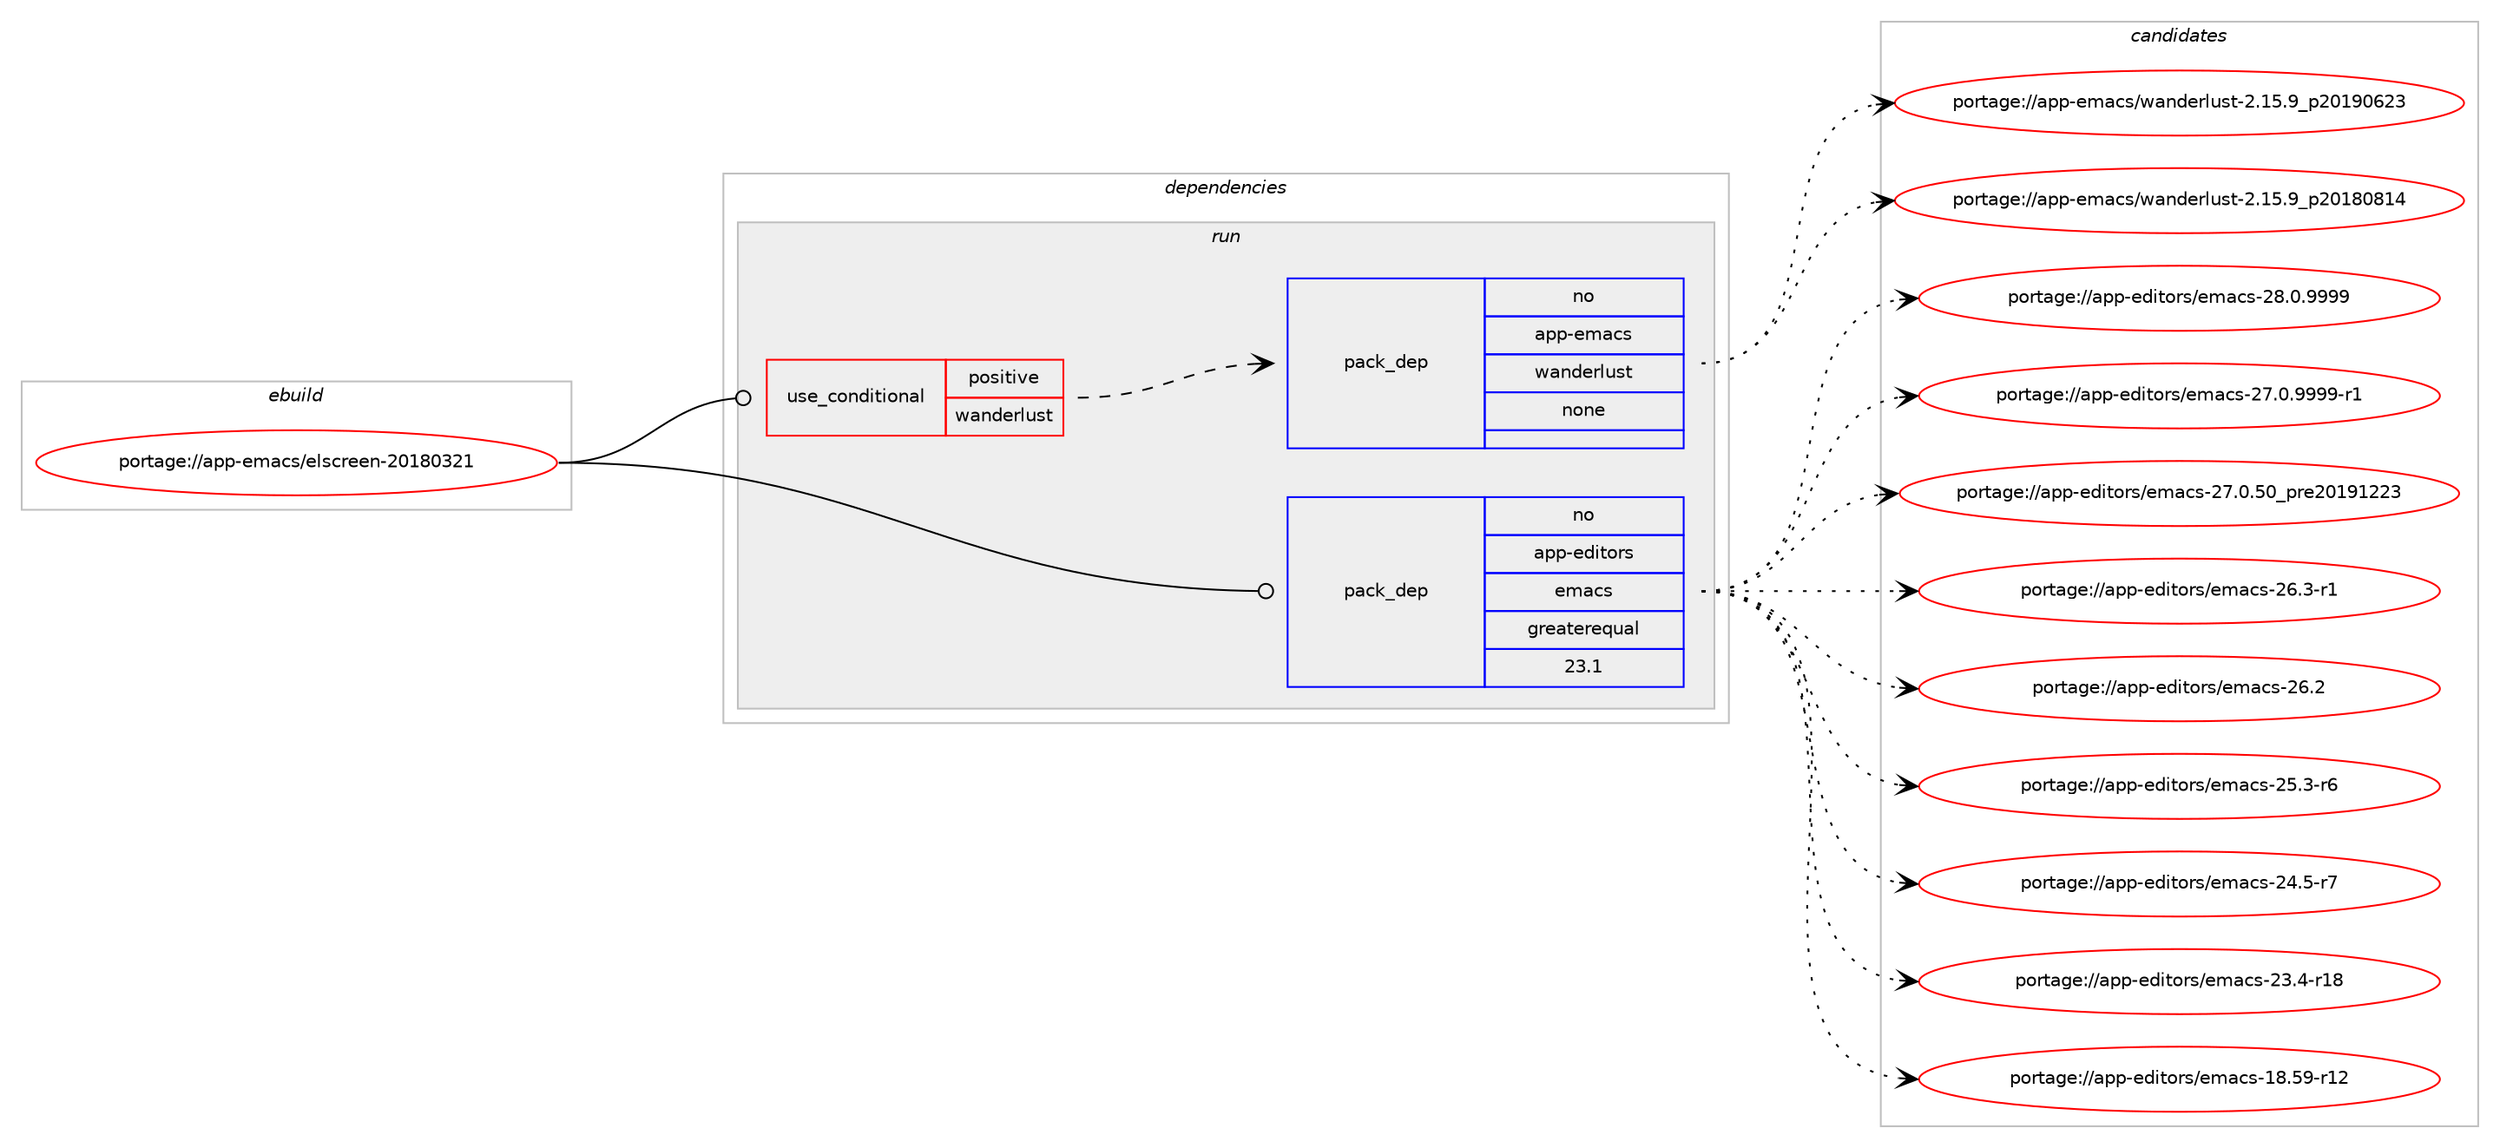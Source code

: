 digraph prolog {

# *************
# Graph options
# *************

newrank=true;
concentrate=true;
compound=true;
graph [rankdir=LR,fontname=Helvetica,fontsize=10,ranksep=1.5];#, ranksep=2.5, nodesep=0.2];
edge  [arrowhead=vee];
node  [fontname=Helvetica,fontsize=10];

# **********
# The ebuild
# **********

subgraph cluster_leftcol {
color=gray;
rank=same;
label=<<i>ebuild</i>>;
id [label="portage://app-emacs/elscreen-20180321", color=red, width=4, href="../app-emacs/elscreen-20180321.svg"];
}

# ****************
# The dependencies
# ****************

subgraph cluster_midcol {
color=gray;
label=<<i>dependencies</i>>;
subgraph cluster_compile {
fillcolor="#eeeeee";
style=filled;
label=<<i>compile</i>>;
}
subgraph cluster_compileandrun {
fillcolor="#eeeeee";
style=filled;
label=<<i>compile and run</i>>;
}
subgraph cluster_run {
fillcolor="#eeeeee";
style=filled;
label=<<i>run</i>>;
subgraph cond149260 {
dependency634152 [label=<<TABLE BORDER="0" CELLBORDER="1" CELLSPACING="0" CELLPADDING="4"><TR><TD ROWSPAN="3" CELLPADDING="10">use_conditional</TD></TR><TR><TD>positive</TD></TR><TR><TD>wanderlust</TD></TR></TABLE>>, shape=none, color=red];
subgraph pack476479 {
dependency634153 [label=<<TABLE BORDER="0" CELLBORDER="1" CELLSPACING="0" CELLPADDING="4" WIDTH="220"><TR><TD ROWSPAN="6" CELLPADDING="30">pack_dep</TD></TR><TR><TD WIDTH="110">no</TD></TR><TR><TD>app-emacs</TD></TR><TR><TD>wanderlust</TD></TR><TR><TD>none</TD></TR><TR><TD></TD></TR></TABLE>>, shape=none, color=blue];
}
dependency634152:e -> dependency634153:w [weight=20,style="dashed",arrowhead="vee"];
}
id:e -> dependency634152:w [weight=20,style="solid",arrowhead="odot"];
subgraph pack476480 {
dependency634154 [label=<<TABLE BORDER="0" CELLBORDER="1" CELLSPACING="0" CELLPADDING="4" WIDTH="220"><TR><TD ROWSPAN="6" CELLPADDING="30">pack_dep</TD></TR><TR><TD WIDTH="110">no</TD></TR><TR><TD>app-editors</TD></TR><TR><TD>emacs</TD></TR><TR><TD>greaterequal</TD></TR><TR><TD>23.1</TD></TR></TABLE>>, shape=none, color=blue];
}
id:e -> dependency634154:w [weight=20,style="solid",arrowhead="odot"];
}
}

# **************
# The candidates
# **************

subgraph cluster_choices {
rank=same;
color=gray;
label=<<i>candidates</i>>;

subgraph choice476479 {
color=black;
nodesep=1;
choice97112112451011099799115471199711010010111410811711511645504649534657951125048495748545051 [label="portage://app-emacs/wanderlust-2.15.9_p20190623", color=red, width=4,href="../app-emacs/wanderlust-2.15.9_p20190623.svg"];
choice97112112451011099799115471199711010010111410811711511645504649534657951125048495648564952 [label="portage://app-emacs/wanderlust-2.15.9_p20180814", color=red, width=4,href="../app-emacs/wanderlust-2.15.9_p20180814.svg"];
dependency634153:e -> choice97112112451011099799115471199711010010111410811711511645504649534657951125048495748545051:w [style=dotted,weight="100"];
dependency634153:e -> choice97112112451011099799115471199711010010111410811711511645504649534657951125048495648564952:w [style=dotted,weight="100"];
}
subgraph choice476480 {
color=black;
nodesep=1;
choice971121124510110010511611111411547101109979911545505646484657575757 [label="portage://app-editors/emacs-28.0.9999", color=red, width=4,href="../app-editors/emacs-28.0.9999.svg"];
choice9711211245101100105116111114115471011099799115455055464846575757574511449 [label="portage://app-editors/emacs-27.0.9999-r1", color=red, width=4,href="../app-editors/emacs-27.0.9999-r1.svg"];
choice97112112451011001051161111141154710110997991154550554648465348951121141015048495749505051 [label="portage://app-editors/emacs-27.0.50_pre20191223", color=red, width=4,href="../app-editors/emacs-27.0.50_pre20191223.svg"];
choice971121124510110010511611111411547101109979911545505446514511449 [label="portage://app-editors/emacs-26.3-r1", color=red, width=4,href="../app-editors/emacs-26.3-r1.svg"];
choice97112112451011001051161111141154710110997991154550544650 [label="portage://app-editors/emacs-26.2", color=red, width=4,href="../app-editors/emacs-26.2.svg"];
choice971121124510110010511611111411547101109979911545505346514511454 [label="portage://app-editors/emacs-25.3-r6", color=red, width=4,href="../app-editors/emacs-25.3-r6.svg"];
choice971121124510110010511611111411547101109979911545505246534511455 [label="portage://app-editors/emacs-24.5-r7", color=red, width=4,href="../app-editors/emacs-24.5-r7.svg"];
choice97112112451011001051161111141154710110997991154550514652451144956 [label="portage://app-editors/emacs-23.4-r18", color=red, width=4,href="../app-editors/emacs-23.4-r18.svg"];
choice9711211245101100105116111114115471011099799115454956465357451144950 [label="portage://app-editors/emacs-18.59-r12", color=red, width=4,href="../app-editors/emacs-18.59-r12.svg"];
dependency634154:e -> choice971121124510110010511611111411547101109979911545505646484657575757:w [style=dotted,weight="100"];
dependency634154:e -> choice9711211245101100105116111114115471011099799115455055464846575757574511449:w [style=dotted,weight="100"];
dependency634154:e -> choice97112112451011001051161111141154710110997991154550554648465348951121141015048495749505051:w [style=dotted,weight="100"];
dependency634154:e -> choice971121124510110010511611111411547101109979911545505446514511449:w [style=dotted,weight="100"];
dependency634154:e -> choice97112112451011001051161111141154710110997991154550544650:w [style=dotted,weight="100"];
dependency634154:e -> choice971121124510110010511611111411547101109979911545505346514511454:w [style=dotted,weight="100"];
dependency634154:e -> choice971121124510110010511611111411547101109979911545505246534511455:w [style=dotted,weight="100"];
dependency634154:e -> choice97112112451011001051161111141154710110997991154550514652451144956:w [style=dotted,weight="100"];
dependency634154:e -> choice9711211245101100105116111114115471011099799115454956465357451144950:w [style=dotted,weight="100"];
}
}

}
